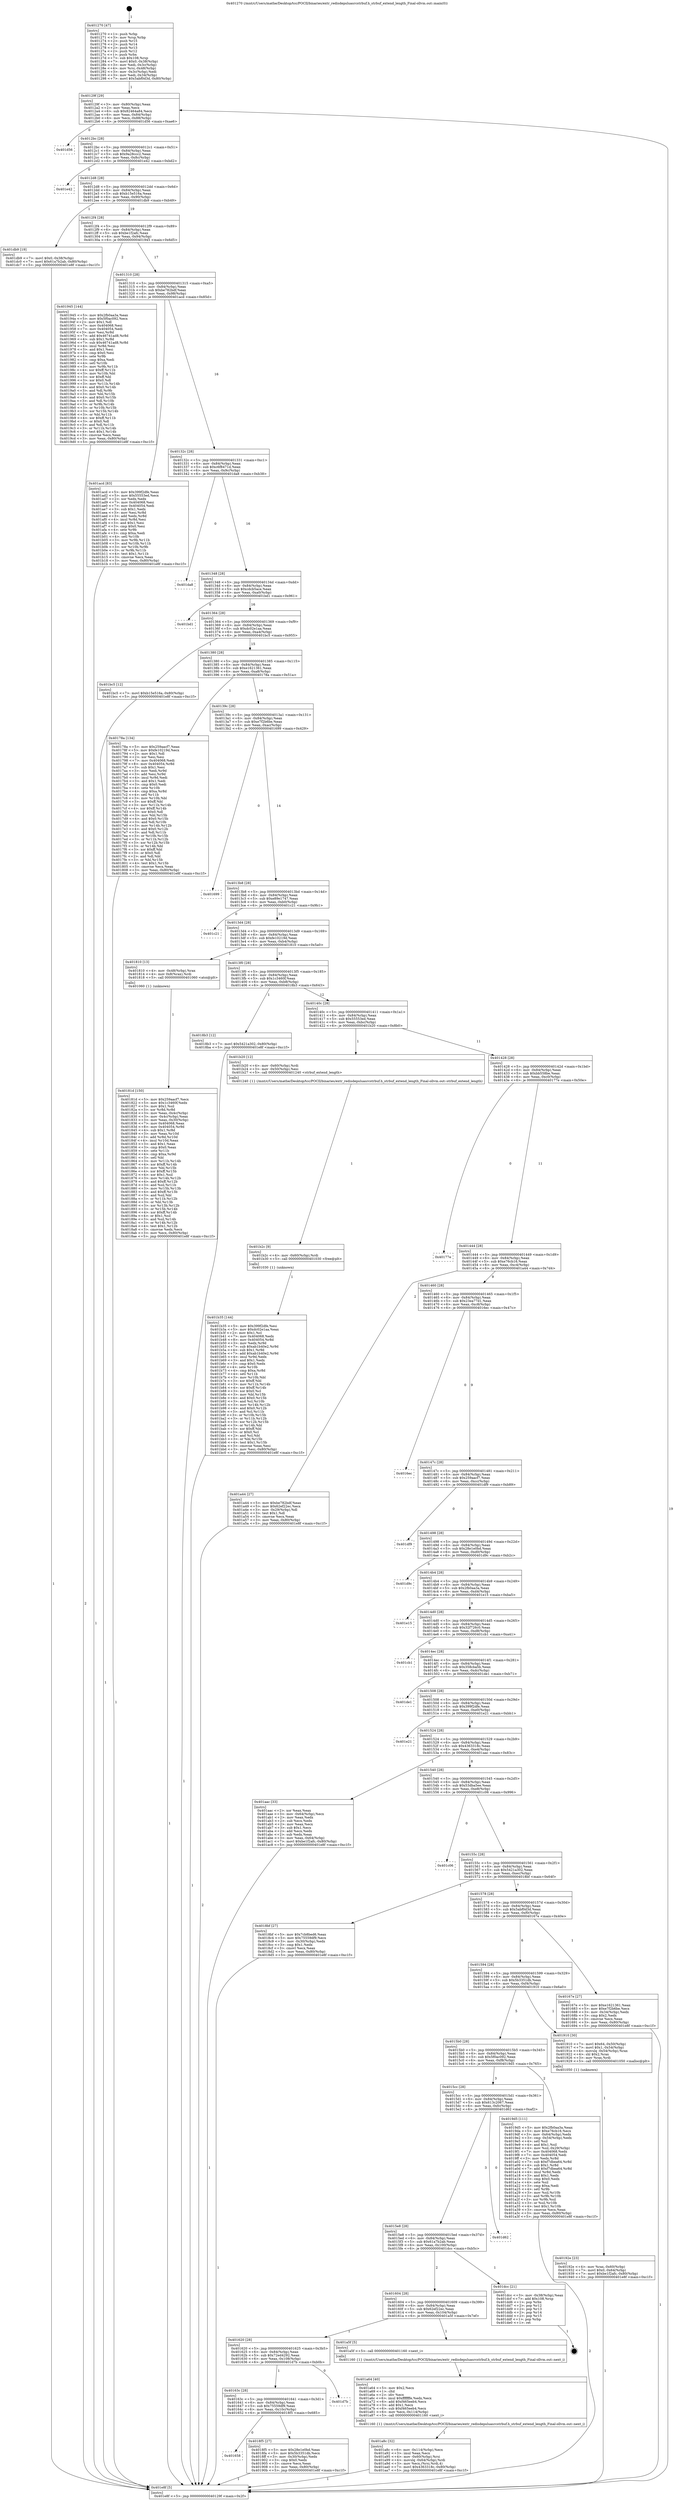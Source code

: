 digraph "0x401270" {
  label = "0x401270 (/mnt/c/Users/mathe/Desktop/tcc/POCII/binaries/extr_redisdepsluasrcstrbuf.h_strbuf_extend_length_Final-ollvm.out::main(0))"
  labelloc = "t"
  node[shape=record]

  Entry [label="",width=0.3,height=0.3,shape=circle,fillcolor=black,style=filled]
  "0x40129f" [label="{
     0x40129f [29]\l
     | [instrs]\l
     &nbsp;&nbsp;0x40129f \<+3\>: mov -0x80(%rbp),%eax\l
     &nbsp;&nbsp;0x4012a2 \<+2\>: mov %eax,%ecx\l
     &nbsp;&nbsp;0x4012a4 \<+6\>: sub $0x82464a84,%ecx\l
     &nbsp;&nbsp;0x4012aa \<+6\>: mov %eax,-0x84(%rbp)\l
     &nbsp;&nbsp;0x4012b0 \<+6\>: mov %ecx,-0x88(%rbp)\l
     &nbsp;&nbsp;0x4012b6 \<+6\>: je 0000000000401d56 \<main+0xae6\>\l
  }"]
  "0x401d56" [label="{
     0x401d56\l
  }", style=dashed]
  "0x4012bc" [label="{
     0x4012bc [28]\l
     | [instrs]\l
     &nbsp;&nbsp;0x4012bc \<+5\>: jmp 00000000004012c1 \<main+0x51\>\l
     &nbsp;&nbsp;0x4012c1 \<+6\>: mov -0x84(%rbp),%eax\l
     &nbsp;&nbsp;0x4012c7 \<+5\>: sub $0x9a28ccc2,%eax\l
     &nbsp;&nbsp;0x4012cc \<+6\>: mov %eax,-0x8c(%rbp)\l
     &nbsp;&nbsp;0x4012d2 \<+6\>: je 0000000000401e42 \<main+0xbd2\>\l
  }"]
  Exit [label="",width=0.3,height=0.3,shape=circle,fillcolor=black,style=filled,peripheries=2]
  "0x401e42" [label="{
     0x401e42\l
  }", style=dashed]
  "0x4012d8" [label="{
     0x4012d8 [28]\l
     | [instrs]\l
     &nbsp;&nbsp;0x4012d8 \<+5\>: jmp 00000000004012dd \<main+0x6d\>\l
     &nbsp;&nbsp;0x4012dd \<+6\>: mov -0x84(%rbp),%eax\l
     &nbsp;&nbsp;0x4012e3 \<+5\>: sub $0xb15e516a,%eax\l
     &nbsp;&nbsp;0x4012e8 \<+6\>: mov %eax,-0x90(%rbp)\l
     &nbsp;&nbsp;0x4012ee \<+6\>: je 0000000000401db9 \<main+0xb49\>\l
  }"]
  "0x401b35" [label="{
     0x401b35 [144]\l
     | [instrs]\l
     &nbsp;&nbsp;0x401b35 \<+5\>: mov $0x399f2dfe,%esi\l
     &nbsp;&nbsp;0x401b3a \<+5\>: mov $0xdc02e1aa,%eax\l
     &nbsp;&nbsp;0x401b3f \<+2\>: mov $0x1,%cl\l
     &nbsp;&nbsp;0x401b41 \<+7\>: mov 0x404068,%edx\l
     &nbsp;&nbsp;0x401b48 \<+8\>: mov 0x404054,%r8d\l
     &nbsp;&nbsp;0x401b50 \<+3\>: mov %edx,%r9d\l
     &nbsp;&nbsp;0x401b53 \<+7\>: sub $0xab1b40e2,%r9d\l
     &nbsp;&nbsp;0x401b5a \<+4\>: sub $0x1,%r9d\l
     &nbsp;&nbsp;0x401b5e \<+7\>: add $0xab1b40e2,%r9d\l
     &nbsp;&nbsp;0x401b65 \<+4\>: imul %r9d,%edx\l
     &nbsp;&nbsp;0x401b69 \<+3\>: and $0x1,%edx\l
     &nbsp;&nbsp;0x401b6c \<+3\>: cmp $0x0,%edx\l
     &nbsp;&nbsp;0x401b6f \<+4\>: sete %r10b\l
     &nbsp;&nbsp;0x401b73 \<+4\>: cmp $0xa,%r8d\l
     &nbsp;&nbsp;0x401b77 \<+4\>: setl %r11b\l
     &nbsp;&nbsp;0x401b7b \<+3\>: mov %r10b,%bl\l
     &nbsp;&nbsp;0x401b7e \<+3\>: xor $0xff,%bl\l
     &nbsp;&nbsp;0x401b81 \<+3\>: mov %r11b,%r14b\l
     &nbsp;&nbsp;0x401b84 \<+4\>: xor $0xff,%r14b\l
     &nbsp;&nbsp;0x401b88 \<+3\>: xor $0x0,%cl\l
     &nbsp;&nbsp;0x401b8b \<+3\>: mov %bl,%r15b\l
     &nbsp;&nbsp;0x401b8e \<+4\>: and $0x0,%r15b\l
     &nbsp;&nbsp;0x401b92 \<+3\>: and %cl,%r10b\l
     &nbsp;&nbsp;0x401b95 \<+3\>: mov %r14b,%r12b\l
     &nbsp;&nbsp;0x401b98 \<+4\>: and $0x0,%r12b\l
     &nbsp;&nbsp;0x401b9c \<+3\>: and %cl,%r11b\l
     &nbsp;&nbsp;0x401b9f \<+3\>: or %r10b,%r15b\l
     &nbsp;&nbsp;0x401ba2 \<+3\>: or %r11b,%r12b\l
     &nbsp;&nbsp;0x401ba5 \<+3\>: xor %r12b,%r15b\l
     &nbsp;&nbsp;0x401ba8 \<+3\>: or %r14b,%bl\l
     &nbsp;&nbsp;0x401bab \<+3\>: xor $0xff,%bl\l
     &nbsp;&nbsp;0x401bae \<+3\>: or $0x0,%cl\l
     &nbsp;&nbsp;0x401bb1 \<+2\>: and %cl,%bl\l
     &nbsp;&nbsp;0x401bb3 \<+3\>: or %bl,%r15b\l
     &nbsp;&nbsp;0x401bb6 \<+4\>: test $0x1,%r15b\l
     &nbsp;&nbsp;0x401bba \<+3\>: cmovne %eax,%esi\l
     &nbsp;&nbsp;0x401bbd \<+3\>: mov %esi,-0x80(%rbp)\l
     &nbsp;&nbsp;0x401bc0 \<+5\>: jmp 0000000000401e8f \<main+0xc1f\>\l
  }"]
  "0x401db9" [label="{
     0x401db9 [19]\l
     | [instrs]\l
     &nbsp;&nbsp;0x401db9 \<+7\>: movl $0x0,-0x38(%rbp)\l
     &nbsp;&nbsp;0x401dc0 \<+7\>: movl $0x61a7b2ab,-0x80(%rbp)\l
     &nbsp;&nbsp;0x401dc7 \<+5\>: jmp 0000000000401e8f \<main+0xc1f\>\l
  }"]
  "0x4012f4" [label="{
     0x4012f4 [28]\l
     | [instrs]\l
     &nbsp;&nbsp;0x4012f4 \<+5\>: jmp 00000000004012f9 \<main+0x89\>\l
     &nbsp;&nbsp;0x4012f9 \<+6\>: mov -0x84(%rbp),%eax\l
     &nbsp;&nbsp;0x4012ff \<+5\>: sub $0xbe1f2afc,%eax\l
     &nbsp;&nbsp;0x401304 \<+6\>: mov %eax,-0x94(%rbp)\l
     &nbsp;&nbsp;0x40130a \<+6\>: je 0000000000401945 \<main+0x6d5\>\l
  }"]
  "0x401b2c" [label="{
     0x401b2c [9]\l
     | [instrs]\l
     &nbsp;&nbsp;0x401b2c \<+4\>: mov -0x60(%rbp),%rdi\l
     &nbsp;&nbsp;0x401b30 \<+5\>: call 0000000000401030 \<free@plt\>\l
     | [calls]\l
     &nbsp;&nbsp;0x401030 \{1\} (unknown)\l
  }"]
  "0x401945" [label="{
     0x401945 [144]\l
     | [instrs]\l
     &nbsp;&nbsp;0x401945 \<+5\>: mov $0x2fb0aa3a,%eax\l
     &nbsp;&nbsp;0x40194a \<+5\>: mov $0x5f0ac092,%ecx\l
     &nbsp;&nbsp;0x40194f \<+2\>: mov $0x1,%dl\l
     &nbsp;&nbsp;0x401951 \<+7\>: mov 0x404068,%esi\l
     &nbsp;&nbsp;0x401958 \<+7\>: mov 0x404054,%edi\l
     &nbsp;&nbsp;0x40195f \<+3\>: mov %esi,%r8d\l
     &nbsp;&nbsp;0x401962 \<+7\>: add $0x46741ad8,%r8d\l
     &nbsp;&nbsp;0x401969 \<+4\>: sub $0x1,%r8d\l
     &nbsp;&nbsp;0x40196d \<+7\>: sub $0x46741ad8,%r8d\l
     &nbsp;&nbsp;0x401974 \<+4\>: imul %r8d,%esi\l
     &nbsp;&nbsp;0x401978 \<+3\>: and $0x1,%esi\l
     &nbsp;&nbsp;0x40197b \<+3\>: cmp $0x0,%esi\l
     &nbsp;&nbsp;0x40197e \<+4\>: sete %r9b\l
     &nbsp;&nbsp;0x401982 \<+3\>: cmp $0xa,%edi\l
     &nbsp;&nbsp;0x401985 \<+4\>: setl %r10b\l
     &nbsp;&nbsp;0x401989 \<+3\>: mov %r9b,%r11b\l
     &nbsp;&nbsp;0x40198c \<+4\>: xor $0xff,%r11b\l
     &nbsp;&nbsp;0x401990 \<+3\>: mov %r10b,%bl\l
     &nbsp;&nbsp;0x401993 \<+3\>: xor $0xff,%bl\l
     &nbsp;&nbsp;0x401996 \<+3\>: xor $0x0,%dl\l
     &nbsp;&nbsp;0x401999 \<+3\>: mov %r11b,%r14b\l
     &nbsp;&nbsp;0x40199c \<+4\>: and $0x0,%r14b\l
     &nbsp;&nbsp;0x4019a0 \<+3\>: and %dl,%r9b\l
     &nbsp;&nbsp;0x4019a3 \<+3\>: mov %bl,%r15b\l
     &nbsp;&nbsp;0x4019a6 \<+4\>: and $0x0,%r15b\l
     &nbsp;&nbsp;0x4019aa \<+3\>: and %dl,%r10b\l
     &nbsp;&nbsp;0x4019ad \<+3\>: or %r9b,%r14b\l
     &nbsp;&nbsp;0x4019b0 \<+3\>: or %r10b,%r15b\l
     &nbsp;&nbsp;0x4019b3 \<+3\>: xor %r15b,%r14b\l
     &nbsp;&nbsp;0x4019b6 \<+3\>: or %bl,%r11b\l
     &nbsp;&nbsp;0x4019b9 \<+4\>: xor $0xff,%r11b\l
     &nbsp;&nbsp;0x4019bd \<+3\>: or $0x0,%dl\l
     &nbsp;&nbsp;0x4019c0 \<+3\>: and %dl,%r11b\l
     &nbsp;&nbsp;0x4019c3 \<+3\>: or %r11b,%r14b\l
     &nbsp;&nbsp;0x4019c6 \<+4\>: test $0x1,%r14b\l
     &nbsp;&nbsp;0x4019ca \<+3\>: cmovne %ecx,%eax\l
     &nbsp;&nbsp;0x4019cd \<+3\>: mov %eax,-0x80(%rbp)\l
     &nbsp;&nbsp;0x4019d0 \<+5\>: jmp 0000000000401e8f \<main+0xc1f\>\l
  }"]
  "0x401310" [label="{
     0x401310 [28]\l
     | [instrs]\l
     &nbsp;&nbsp;0x401310 \<+5\>: jmp 0000000000401315 \<main+0xa5\>\l
     &nbsp;&nbsp;0x401315 \<+6\>: mov -0x84(%rbp),%eax\l
     &nbsp;&nbsp;0x40131b \<+5\>: sub $0xbe782bdf,%eax\l
     &nbsp;&nbsp;0x401320 \<+6\>: mov %eax,-0x98(%rbp)\l
     &nbsp;&nbsp;0x401326 \<+6\>: je 0000000000401acd \<main+0x85d\>\l
  }"]
  "0x401a8c" [label="{
     0x401a8c [32]\l
     | [instrs]\l
     &nbsp;&nbsp;0x401a8c \<+6\>: mov -0x114(%rbp),%ecx\l
     &nbsp;&nbsp;0x401a92 \<+3\>: imul %eax,%ecx\l
     &nbsp;&nbsp;0x401a95 \<+4\>: mov -0x60(%rbp),%rsi\l
     &nbsp;&nbsp;0x401a99 \<+4\>: movslq -0x64(%rbp),%rdi\l
     &nbsp;&nbsp;0x401a9d \<+3\>: mov %ecx,(%rsi,%rdi,4)\l
     &nbsp;&nbsp;0x401aa0 \<+7\>: movl $0x4363318c,-0x80(%rbp)\l
     &nbsp;&nbsp;0x401aa7 \<+5\>: jmp 0000000000401e8f \<main+0xc1f\>\l
  }"]
  "0x401acd" [label="{
     0x401acd [83]\l
     | [instrs]\l
     &nbsp;&nbsp;0x401acd \<+5\>: mov $0x399f2dfe,%eax\l
     &nbsp;&nbsp;0x401ad2 \<+5\>: mov $0x55553ed,%ecx\l
     &nbsp;&nbsp;0x401ad7 \<+2\>: xor %edx,%edx\l
     &nbsp;&nbsp;0x401ad9 \<+7\>: mov 0x404068,%esi\l
     &nbsp;&nbsp;0x401ae0 \<+7\>: mov 0x404054,%edi\l
     &nbsp;&nbsp;0x401ae7 \<+3\>: sub $0x1,%edx\l
     &nbsp;&nbsp;0x401aea \<+3\>: mov %esi,%r8d\l
     &nbsp;&nbsp;0x401aed \<+3\>: add %edx,%r8d\l
     &nbsp;&nbsp;0x401af0 \<+4\>: imul %r8d,%esi\l
     &nbsp;&nbsp;0x401af4 \<+3\>: and $0x1,%esi\l
     &nbsp;&nbsp;0x401af7 \<+3\>: cmp $0x0,%esi\l
     &nbsp;&nbsp;0x401afa \<+4\>: sete %r9b\l
     &nbsp;&nbsp;0x401afe \<+3\>: cmp $0xa,%edi\l
     &nbsp;&nbsp;0x401b01 \<+4\>: setl %r10b\l
     &nbsp;&nbsp;0x401b05 \<+3\>: mov %r9b,%r11b\l
     &nbsp;&nbsp;0x401b08 \<+3\>: and %r10b,%r11b\l
     &nbsp;&nbsp;0x401b0b \<+3\>: xor %r10b,%r9b\l
     &nbsp;&nbsp;0x401b0e \<+3\>: or %r9b,%r11b\l
     &nbsp;&nbsp;0x401b11 \<+4\>: test $0x1,%r11b\l
     &nbsp;&nbsp;0x401b15 \<+3\>: cmovne %ecx,%eax\l
     &nbsp;&nbsp;0x401b18 \<+3\>: mov %eax,-0x80(%rbp)\l
     &nbsp;&nbsp;0x401b1b \<+5\>: jmp 0000000000401e8f \<main+0xc1f\>\l
  }"]
  "0x40132c" [label="{
     0x40132c [28]\l
     | [instrs]\l
     &nbsp;&nbsp;0x40132c \<+5\>: jmp 0000000000401331 \<main+0xc1\>\l
     &nbsp;&nbsp;0x401331 \<+6\>: mov -0x84(%rbp),%eax\l
     &nbsp;&nbsp;0x401337 \<+5\>: sub $0xc6f8471d,%eax\l
     &nbsp;&nbsp;0x40133c \<+6\>: mov %eax,-0x9c(%rbp)\l
     &nbsp;&nbsp;0x401342 \<+6\>: je 0000000000401da8 \<main+0xb38\>\l
  }"]
  "0x401a64" [label="{
     0x401a64 [40]\l
     | [instrs]\l
     &nbsp;&nbsp;0x401a64 \<+5\>: mov $0x2,%ecx\l
     &nbsp;&nbsp;0x401a69 \<+1\>: cltd\l
     &nbsp;&nbsp;0x401a6a \<+2\>: idiv %ecx\l
     &nbsp;&nbsp;0x401a6c \<+6\>: imul $0xfffffffe,%edx,%ecx\l
     &nbsp;&nbsp;0x401a72 \<+6\>: add $0xf465eeb4,%ecx\l
     &nbsp;&nbsp;0x401a78 \<+3\>: add $0x1,%ecx\l
     &nbsp;&nbsp;0x401a7b \<+6\>: sub $0xf465eeb4,%ecx\l
     &nbsp;&nbsp;0x401a81 \<+6\>: mov %ecx,-0x114(%rbp)\l
     &nbsp;&nbsp;0x401a87 \<+5\>: call 0000000000401160 \<next_i\>\l
     | [calls]\l
     &nbsp;&nbsp;0x401160 \{1\} (/mnt/c/Users/mathe/Desktop/tcc/POCII/binaries/extr_redisdepsluasrcstrbuf.h_strbuf_extend_length_Final-ollvm.out::next_i)\l
  }"]
  "0x401da8" [label="{
     0x401da8\l
  }", style=dashed]
  "0x401348" [label="{
     0x401348 [28]\l
     | [instrs]\l
     &nbsp;&nbsp;0x401348 \<+5\>: jmp 000000000040134d \<main+0xdd\>\l
     &nbsp;&nbsp;0x40134d \<+6\>: mov -0x84(%rbp),%eax\l
     &nbsp;&nbsp;0x401353 \<+5\>: sub $0xcdcb5ace,%eax\l
     &nbsp;&nbsp;0x401358 \<+6\>: mov %eax,-0xa0(%rbp)\l
     &nbsp;&nbsp;0x40135e \<+6\>: je 0000000000401bd1 \<main+0x961\>\l
  }"]
  "0x40192e" [label="{
     0x40192e [23]\l
     | [instrs]\l
     &nbsp;&nbsp;0x40192e \<+4\>: mov %rax,-0x60(%rbp)\l
     &nbsp;&nbsp;0x401932 \<+7\>: movl $0x0,-0x64(%rbp)\l
     &nbsp;&nbsp;0x401939 \<+7\>: movl $0xbe1f2afc,-0x80(%rbp)\l
     &nbsp;&nbsp;0x401940 \<+5\>: jmp 0000000000401e8f \<main+0xc1f\>\l
  }"]
  "0x401bd1" [label="{
     0x401bd1\l
  }", style=dashed]
  "0x401364" [label="{
     0x401364 [28]\l
     | [instrs]\l
     &nbsp;&nbsp;0x401364 \<+5\>: jmp 0000000000401369 \<main+0xf9\>\l
     &nbsp;&nbsp;0x401369 \<+6\>: mov -0x84(%rbp),%eax\l
     &nbsp;&nbsp;0x40136f \<+5\>: sub $0xdc02e1aa,%eax\l
     &nbsp;&nbsp;0x401374 \<+6\>: mov %eax,-0xa4(%rbp)\l
     &nbsp;&nbsp;0x40137a \<+6\>: je 0000000000401bc5 \<main+0x955\>\l
  }"]
  "0x401658" [label="{
     0x401658\l
  }", style=dashed]
  "0x401bc5" [label="{
     0x401bc5 [12]\l
     | [instrs]\l
     &nbsp;&nbsp;0x401bc5 \<+7\>: movl $0xb15e516a,-0x80(%rbp)\l
     &nbsp;&nbsp;0x401bcc \<+5\>: jmp 0000000000401e8f \<main+0xc1f\>\l
  }"]
  "0x401380" [label="{
     0x401380 [28]\l
     | [instrs]\l
     &nbsp;&nbsp;0x401380 \<+5\>: jmp 0000000000401385 \<main+0x115\>\l
     &nbsp;&nbsp;0x401385 \<+6\>: mov -0x84(%rbp),%eax\l
     &nbsp;&nbsp;0x40138b \<+5\>: sub $0xe1621361,%eax\l
     &nbsp;&nbsp;0x401390 \<+6\>: mov %eax,-0xa8(%rbp)\l
     &nbsp;&nbsp;0x401396 \<+6\>: je 000000000040178a \<main+0x51a\>\l
  }"]
  "0x4018f5" [label="{
     0x4018f5 [27]\l
     | [instrs]\l
     &nbsp;&nbsp;0x4018f5 \<+5\>: mov $0x28e1e0bd,%eax\l
     &nbsp;&nbsp;0x4018fa \<+5\>: mov $0x5b3351db,%ecx\l
     &nbsp;&nbsp;0x4018ff \<+3\>: mov -0x30(%rbp),%edx\l
     &nbsp;&nbsp;0x401902 \<+3\>: cmp $0x0,%edx\l
     &nbsp;&nbsp;0x401905 \<+3\>: cmove %ecx,%eax\l
     &nbsp;&nbsp;0x401908 \<+3\>: mov %eax,-0x80(%rbp)\l
     &nbsp;&nbsp;0x40190b \<+5\>: jmp 0000000000401e8f \<main+0xc1f\>\l
  }"]
  "0x40178a" [label="{
     0x40178a [134]\l
     | [instrs]\l
     &nbsp;&nbsp;0x40178a \<+5\>: mov $0x259aacf7,%eax\l
     &nbsp;&nbsp;0x40178f \<+5\>: mov $0xfe10219d,%ecx\l
     &nbsp;&nbsp;0x401794 \<+2\>: mov $0x1,%dl\l
     &nbsp;&nbsp;0x401796 \<+2\>: xor %esi,%esi\l
     &nbsp;&nbsp;0x401798 \<+7\>: mov 0x404068,%edi\l
     &nbsp;&nbsp;0x40179f \<+8\>: mov 0x404054,%r8d\l
     &nbsp;&nbsp;0x4017a7 \<+3\>: sub $0x1,%esi\l
     &nbsp;&nbsp;0x4017aa \<+3\>: mov %edi,%r9d\l
     &nbsp;&nbsp;0x4017ad \<+3\>: add %esi,%r9d\l
     &nbsp;&nbsp;0x4017b0 \<+4\>: imul %r9d,%edi\l
     &nbsp;&nbsp;0x4017b4 \<+3\>: and $0x1,%edi\l
     &nbsp;&nbsp;0x4017b7 \<+3\>: cmp $0x0,%edi\l
     &nbsp;&nbsp;0x4017ba \<+4\>: sete %r10b\l
     &nbsp;&nbsp;0x4017be \<+4\>: cmp $0xa,%r8d\l
     &nbsp;&nbsp;0x4017c2 \<+4\>: setl %r11b\l
     &nbsp;&nbsp;0x4017c6 \<+3\>: mov %r10b,%bl\l
     &nbsp;&nbsp;0x4017c9 \<+3\>: xor $0xff,%bl\l
     &nbsp;&nbsp;0x4017cc \<+3\>: mov %r11b,%r14b\l
     &nbsp;&nbsp;0x4017cf \<+4\>: xor $0xff,%r14b\l
     &nbsp;&nbsp;0x4017d3 \<+3\>: xor $0x0,%dl\l
     &nbsp;&nbsp;0x4017d6 \<+3\>: mov %bl,%r15b\l
     &nbsp;&nbsp;0x4017d9 \<+4\>: and $0x0,%r15b\l
     &nbsp;&nbsp;0x4017dd \<+3\>: and %dl,%r10b\l
     &nbsp;&nbsp;0x4017e0 \<+3\>: mov %r14b,%r12b\l
     &nbsp;&nbsp;0x4017e3 \<+4\>: and $0x0,%r12b\l
     &nbsp;&nbsp;0x4017e7 \<+3\>: and %dl,%r11b\l
     &nbsp;&nbsp;0x4017ea \<+3\>: or %r10b,%r15b\l
     &nbsp;&nbsp;0x4017ed \<+3\>: or %r11b,%r12b\l
     &nbsp;&nbsp;0x4017f0 \<+3\>: xor %r12b,%r15b\l
     &nbsp;&nbsp;0x4017f3 \<+3\>: or %r14b,%bl\l
     &nbsp;&nbsp;0x4017f6 \<+3\>: xor $0xff,%bl\l
     &nbsp;&nbsp;0x4017f9 \<+3\>: or $0x0,%dl\l
     &nbsp;&nbsp;0x4017fc \<+2\>: and %dl,%bl\l
     &nbsp;&nbsp;0x4017fe \<+3\>: or %bl,%r15b\l
     &nbsp;&nbsp;0x401801 \<+4\>: test $0x1,%r15b\l
     &nbsp;&nbsp;0x401805 \<+3\>: cmovne %ecx,%eax\l
     &nbsp;&nbsp;0x401808 \<+3\>: mov %eax,-0x80(%rbp)\l
     &nbsp;&nbsp;0x40180b \<+5\>: jmp 0000000000401e8f \<main+0xc1f\>\l
  }"]
  "0x40139c" [label="{
     0x40139c [28]\l
     | [instrs]\l
     &nbsp;&nbsp;0x40139c \<+5\>: jmp 00000000004013a1 \<main+0x131\>\l
     &nbsp;&nbsp;0x4013a1 \<+6\>: mov -0x84(%rbp),%eax\l
     &nbsp;&nbsp;0x4013a7 \<+5\>: sub $0xe7f2b6be,%eax\l
     &nbsp;&nbsp;0x4013ac \<+6\>: mov %eax,-0xac(%rbp)\l
     &nbsp;&nbsp;0x4013b2 \<+6\>: je 0000000000401699 \<main+0x429\>\l
  }"]
  "0x40163c" [label="{
     0x40163c [28]\l
     | [instrs]\l
     &nbsp;&nbsp;0x40163c \<+5\>: jmp 0000000000401641 \<main+0x3d1\>\l
     &nbsp;&nbsp;0x401641 \<+6\>: mov -0x84(%rbp),%eax\l
     &nbsp;&nbsp;0x401647 \<+5\>: sub $0x75559df9,%eax\l
     &nbsp;&nbsp;0x40164c \<+6\>: mov %eax,-0x10c(%rbp)\l
     &nbsp;&nbsp;0x401652 \<+6\>: je 00000000004018f5 \<main+0x685\>\l
  }"]
  "0x401699" [label="{
     0x401699\l
  }", style=dashed]
  "0x4013b8" [label="{
     0x4013b8 [28]\l
     | [instrs]\l
     &nbsp;&nbsp;0x4013b8 \<+5\>: jmp 00000000004013bd \<main+0x14d\>\l
     &nbsp;&nbsp;0x4013bd \<+6\>: mov -0x84(%rbp),%eax\l
     &nbsp;&nbsp;0x4013c3 \<+5\>: sub $0xe89e1747,%eax\l
     &nbsp;&nbsp;0x4013c8 \<+6\>: mov %eax,-0xb0(%rbp)\l
     &nbsp;&nbsp;0x4013ce \<+6\>: je 0000000000401c21 \<main+0x9b1\>\l
  }"]
  "0x401d7b" [label="{
     0x401d7b\l
  }", style=dashed]
  "0x401c21" [label="{
     0x401c21\l
  }", style=dashed]
  "0x4013d4" [label="{
     0x4013d4 [28]\l
     | [instrs]\l
     &nbsp;&nbsp;0x4013d4 \<+5\>: jmp 00000000004013d9 \<main+0x169\>\l
     &nbsp;&nbsp;0x4013d9 \<+6\>: mov -0x84(%rbp),%eax\l
     &nbsp;&nbsp;0x4013df \<+5\>: sub $0xfe10219d,%eax\l
     &nbsp;&nbsp;0x4013e4 \<+6\>: mov %eax,-0xb4(%rbp)\l
     &nbsp;&nbsp;0x4013ea \<+6\>: je 0000000000401810 \<main+0x5a0\>\l
  }"]
  "0x401620" [label="{
     0x401620 [28]\l
     | [instrs]\l
     &nbsp;&nbsp;0x401620 \<+5\>: jmp 0000000000401625 \<main+0x3b5\>\l
     &nbsp;&nbsp;0x401625 \<+6\>: mov -0x84(%rbp),%eax\l
     &nbsp;&nbsp;0x40162b \<+5\>: sub $0x72ed4292,%eax\l
     &nbsp;&nbsp;0x401630 \<+6\>: mov %eax,-0x108(%rbp)\l
     &nbsp;&nbsp;0x401636 \<+6\>: je 0000000000401d7b \<main+0xb0b\>\l
  }"]
  "0x401810" [label="{
     0x401810 [13]\l
     | [instrs]\l
     &nbsp;&nbsp;0x401810 \<+4\>: mov -0x48(%rbp),%rax\l
     &nbsp;&nbsp;0x401814 \<+4\>: mov 0x8(%rax),%rdi\l
     &nbsp;&nbsp;0x401818 \<+5\>: call 0000000000401060 \<atoi@plt\>\l
     | [calls]\l
     &nbsp;&nbsp;0x401060 \{1\} (unknown)\l
  }"]
  "0x4013f0" [label="{
     0x4013f0 [28]\l
     | [instrs]\l
     &nbsp;&nbsp;0x4013f0 \<+5\>: jmp 00000000004013f5 \<main+0x185\>\l
     &nbsp;&nbsp;0x4013f5 \<+6\>: mov -0x84(%rbp),%eax\l
     &nbsp;&nbsp;0x4013fb \<+5\>: sub $0x1c3460f,%eax\l
     &nbsp;&nbsp;0x401400 \<+6\>: mov %eax,-0xb8(%rbp)\l
     &nbsp;&nbsp;0x401406 \<+6\>: je 00000000004018b3 \<main+0x643\>\l
  }"]
  "0x401a5f" [label="{
     0x401a5f [5]\l
     | [instrs]\l
     &nbsp;&nbsp;0x401a5f \<+5\>: call 0000000000401160 \<next_i\>\l
     | [calls]\l
     &nbsp;&nbsp;0x401160 \{1\} (/mnt/c/Users/mathe/Desktop/tcc/POCII/binaries/extr_redisdepsluasrcstrbuf.h_strbuf_extend_length_Final-ollvm.out::next_i)\l
  }"]
  "0x4018b3" [label="{
     0x4018b3 [12]\l
     | [instrs]\l
     &nbsp;&nbsp;0x4018b3 \<+7\>: movl $0x5421a302,-0x80(%rbp)\l
     &nbsp;&nbsp;0x4018ba \<+5\>: jmp 0000000000401e8f \<main+0xc1f\>\l
  }"]
  "0x40140c" [label="{
     0x40140c [28]\l
     | [instrs]\l
     &nbsp;&nbsp;0x40140c \<+5\>: jmp 0000000000401411 \<main+0x1a1\>\l
     &nbsp;&nbsp;0x401411 \<+6\>: mov -0x84(%rbp),%eax\l
     &nbsp;&nbsp;0x401417 \<+5\>: sub $0x55553ed,%eax\l
     &nbsp;&nbsp;0x40141c \<+6\>: mov %eax,-0xbc(%rbp)\l
     &nbsp;&nbsp;0x401422 \<+6\>: je 0000000000401b20 \<main+0x8b0\>\l
  }"]
  "0x401604" [label="{
     0x401604 [28]\l
     | [instrs]\l
     &nbsp;&nbsp;0x401604 \<+5\>: jmp 0000000000401609 \<main+0x399\>\l
     &nbsp;&nbsp;0x401609 \<+6\>: mov -0x84(%rbp),%eax\l
     &nbsp;&nbsp;0x40160f \<+5\>: sub $0x62ef22ec,%eax\l
     &nbsp;&nbsp;0x401614 \<+6\>: mov %eax,-0x104(%rbp)\l
     &nbsp;&nbsp;0x40161a \<+6\>: je 0000000000401a5f \<main+0x7ef\>\l
  }"]
  "0x401b20" [label="{
     0x401b20 [12]\l
     | [instrs]\l
     &nbsp;&nbsp;0x401b20 \<+4\>: mov -0x60(%rbp),%rdi\l
     &nbsp;&nbsp;0x401b24 \<+3\>: mov -0x50(%rbp),%esi\l
     &nbsp;&nbsp;0x401b27 \<+5\>: call 0000000000401240 \<strbuf_extend_length\>\l
     | [calls]\l
     &nbsp;&nbsp;0x401240 \{1\} (/mnt/c/Users/mathe/Desktop/tcc/POCII/binaries/extr_redisdepsluasrcstrbuf.h_strbuf_extend_length_Final-ollvm.out::strbuf_extend_length)\l
  }"]
  "0x401428" [label="{
     0x401428 [28]\l
     | [instrs]\l
     &nbsp;&nbsp;0x401428 \<+5\>: jmp 000000000040142d \<main+0x1bd\>\l
     &nbsp;&nbsp;0x40142d \<+6\>: mov -0x84(%rbp),%eax\l
     &nbsp;&nbsp;0x401433 \<+5\>: sub $0xbb558be,%eax\l
     &nbsp;&nbsp;0x401438 \<+6\>: mov %eax,-0xc0(%rbp)\l
     &nbsp;&nbsp;0x40143e \<+6\>: je 000000000040177e \<main+0x50e\>\l
  }"]
  "0x401dcc" [label="{
     0x401dcc [21]\l
     | [instrs]\l
     &nbsp;&nbsp;0x401dcc \<+3\>: mov -0x38(%rbp),%eax\l
     &nbsp;&nbsp;0x401dcf \<+7\>: add $0x108,%rsp\l
     &nbsp;&nbsp;0x401dd6 \<+1\>: pop %rbx\l
     &nbsp;&nbsp;0x401dd7 \<+2\>: pop %r12\l
     &nbsp;&nbsp;0x401dd9 \<+2\>: pop %r13\l
     &nbsp;&nbsp;0x401ddb \<+2\>: pop %r14\l
     &nbsp;&nbsp;0x401ddd \<+2\>: pop %r15\l
     &nbsp;&nbsp;0x401ddf \<+1\>: pop %rbp\l
     &nbsp;&nbsp;0x401de0 \<+1\>: ret\l
  }"]
  "0x40177e" [label="{
     0x40177e\l
  }", style=dashed]
  "0x401444" [label="{
     0x401444 [28]\l
     | [instrs]\l
     &nbsp;&nbsp;0x401444 \<+5\>: jmp 0000000000401449 \<main+0x1d9\>\l
     &nbsp;&nbsp;0x401449 \<+6\>: mov -0x84(%rbp),%eax\l
     &nbsp;&nbsp;0x40144f \<+5\>: sub $0xe76cb16,%eax\l
     &nbsp;&nbsp;0x401454 \<+6\>: mov %eax,-0xc4(%rbp)\l
     &nbsp;&nbsp;0x40145a \<+6\>: je 0000000000401a44 \<main+0x7d4\>\l
  }"]
  "0x4015e8" [label="{
     0x4015e8 [28]\l
     | [instrs]\l
     &nbsp;&nbsp;0x4015e8 \<+5\>: jmp 00000000004015ed \<main+0x37d\>\l
     &nbsp;&nbsp;0x4015ed \<+6\>: mov -0x84(%rbp),%eax\l
     &nbsp;&nbsp;0x4015f3 \<+5\>: sub $0x61a7b2ab,%eax\l
     &nbsp;&nbsp;0x4015f8 \<+6\>: mov %eax,-0x100(%rbp)\l
     &nbsp;&nbsp;0x4015fe \<+6\>: je 0000000000401dcc \<main+0xb5c\>\l
  }"]
  "0x401a44" [label="{
     0x401a44 [27]\l
     | [instrs]\l
     &nbsp;&nbsp;0x401a44 \<+5\>: mov $0xbe782bdf,%eax\l
     &nbsp;&nbsp;0x401a49 \<+5\>: mov $0x62ef22ec,%ecx\l
     &nbsp;&nbsp;0x401a4e \<+3\>: mov -0x29(%rbp),%dl\l
     &nbsp;&nbsp;0x401a51 \<+3\>: test $0x1,%dl\l
     &nbsp;&nbsp;0x401a54 \<+3\>: cmovne %ecx,%eax\l
     &nbsp;&nbsp;0x401a57 \<+3\>: mov %eax,-0x80(%rbp)\l
     &nbsp;&nbsp;0x401a5a \<+5\>: jmp 0000000000401e8f \<main+0xc1f\>\l
  }"]
  "0x401460" [label="{
     0x401460 [28]\l
     | [instrs]\l
     &nbsp;&nbsp;0x401460 \<+5\>: jmp 0000000000401465 \<main+0x1f5\>\l
     &nbsp;&nbsp;0x401465 \<+6\>: mov -0x84(%rbp),%eax\l
     &nbsp;&nbsp;0x40146b \<+5\>: sub $0x23ea77d1,%eax\l
     &nbsp;&nbsp;0x401470 \<+6\>: mov %eax,-0xc8(%rbp)\l
     &nbsp;&nbsp;0x401476 \<+6\>: je 00000000004016ec \<main+0x47c\>\l
  }"]
  "0x401d62" [label="{
     0x401d62\l
  }", style=dashed]
  "0x4016ec" [label="{
     0x4016ec\l
  }", style=dashed]
  "0x40147c" [label="{
     0x40147c [28]\l
     | [instrs]\l
     &nbsp;&nbsp;0x40147c \<+5\>: jmp 0000000000401481 \<main+0x211\>\l
     &nbsp;&nbsp;0x401481 \<+6\>: mov -0x84(%rbp),%eax\l
     &nbsp;&nbsp;0x401487 \<+5\>: sub $0x259aacf7,%eax\l
     &nbsp;&nbsp;0x40148c \<+6\>: mov %eax,-0xcc(%rbp)\l
     &nbsp;&nbsp;0x401492 \<+6\>: je 0000000000401df9 \<main+0xb89\>\l
  }"]
  "0x4015cc" [label="{
     0x4015cc [28]\l
     | [instrs]\l
     &nbsp;&nbsp;0x4015cc \<+5\>: jmp 00000000004015d1 \<main+0x361\>\l
     &nbsp;&nbsp;0x4015d1 \<+6\>: mov -0x84(%rbp),%eax\l
     &nbsp;&nbsp;0x4015d7 \<+5\>: sub $0x613c2067,%eax\l
     &nbsp;&nbsp;0x4015dc \<+6\>: mov %eax,-0xfc(%rbp)\l
     &nbsp;&nbsp;0x4015e2 \<+6\>: je 0000000000401d62 \<main+0xaf2\>\l
  }"]
  "0x401df9" [label="{
     0x401df9\l
  }", style=dashed]
  "0x401498" [label="{
     0x401498 [28]\l
     | [instrs]\l
     &nbsp;&nbsp;0x401498 \<+5\>: jmp 000000000040149d \<main+0x22d\>\l
     &nbsp;&nbsp;0x40149d \<+6\>: mov -0x84(%rbp),%eax\l
     &nbsp;&nbsp;0x4014a3 \<+5\>: sub $0x28e1e0bd,%eax\l
     &nbsp;&nbsp;0x4014a8 \<+6\>: mov %eax,-0xd0(%rbp)\l
     &nbsp;&nbsp;0x4014ae \<+6\>: je 0000000000401d9c \<main+0xb2c\>\l
  }"]
  "0x4019d5" [label="{
     0x4019d5 [111]\l
     | [instrs]\l
     &nbsp;&nbsp;0x4019d5 \<+5\>: mov $0x2fb0aa3a,%eax\l
     &nbsp;&nbsp;0x4019da \<+5\>: mov $0xe76cb16,%ecx\l
     &nbsp;&nbsp;0x4019df \<+3\>: mov -0x64(%rbp),%edx\l
     &nbsp;&nbsp;0x4019e2 \<+3\>: cmp -0x54(%rbp),%edx\l
     &nbsp;&nbsp;0x4019e5 \<+4\>: setl %sil\l
     &nbsp;&nbsp;0x4019e9 \<+4\>: and $0x1,%sil\l
     &nbsp;&nbsp;0x4019ed \<+4\>: mov %sil,-0x29(%rbp)\l
     &nbsp;&nbsp;0x4019f1 \<+7\>: mov 0x404068,%edx\l
     &nbsp;&nbsp;0x4019f8 \<+7\>: mov 0x404054,%edi\l
     &nbsp;&nbsp;0x4019ff \<+3\>: mov %edx,%r8d\l
     &nbsp;&nbsp;0x401a02 \<+7\>: sub $0xf7dbea64,%r8d\l
     &nbsp;&nbsp;0x401a09 \<+4\>: sub $0x1,%r8d\l
     &nbsp;&nbsp;0x401a0d \<+7\>: add $0xf7dbea64,%r8d\l
     &nbsp;&nbsp;0x401a14 \<+4\>: imul %r8d,%edx\l
     &nbsp;&nbsp;0x401a18 \<+3\>: and $0x1,%edx\l
     &nbsp;&nbsp;0x401a1b \<+3\>: cmp $0x0,%edx\l
     &nbsp;&nbsp;0x401a1e \<+4\>: sete %sil\l
     &nbsp;&nbsp;0x401a22 \<+3\>: cmp $0xa,%edi\l
     &nbsp;&nbsp;0x401a25 \<+4\>: setl %r9b\l
     &nbsp;&nbsp;0x401a29 \<+3\>: mov %sil,%r10b\l
     &nbsp;&nbsp;0x401a2c \<+3\>: and %r9b,%r10b\l
     &nbsp;&nbsp;0x401a2f \<+3\>: xor %r9b,%sil\l
     &nbsp;&nbsp;0x401a32 \<+3\>: or %sil,%r10b\l
     &nbsp;&nbsp;0x401a35 \<+4\>: test $0x1,%r10b\l
     &nbsp;&nbsp;0x401a39 \<+3\>: cmovne %ecx,%eax\l
     &nbsp;&nbsp;0x401a3c \<+3\>: mov %eax,-0x80(%rbp)\l
     &nbsp;&nbsp;0x401a3f \<+5\>: jmp 0000000000401e8f \<main+0xc1f\>\l
  }"]
  "0x401d9c" [label="{
     0x401d9c\l
  }", style=dashed]
  "0x4014b4" [label="{
     0x4014b4 [28]\l
     | [instrs]\l
     &nbsp;&nbsp;0x4014b4 \<+5\>: jmp 00000000004014b9 \<main+0x249\>\l
     &nbsp;&nbsp;0x4014b9 \<+6\>: mov -0x84(%rbp),%eax\l
     &nbsp;&nbsp;0x4014bf \<+5\>: sub $0x2fb0aa3a,%eax\l
     &nbsp;&nbsp;0x4014c4 \<+6\>: mov %eax,-0xd4(%rbp)\l
     &nbsp;&nbsp;0x4014ca \<+6\>: je 0000000000401e15 \<main+0xba5\>\l
  }"]
  "0x4015b0" [label="{
     0x4015b0 [28]\l
     | [instrs]\l
     &nbsp;&nbsp;0x4015b0 \<+5\>: jmp 00000000004015b5 \<main+0x345\>\l
     &nbsp;&nbsp;0x4015b5 \<+6\>: mov -0x84(%rbp),%eax\l
     &nbsp;&nbsp;0x4015bb \<+5\>: sub $0x5f0ac092,%eax\l
     &nbsp;&nbsp;0x4015c0 \<+6\>: mov %eax,-0xf8(%rbp)\l
     &nbsp;&nbsp;0x4015c6 \<+6\>: je 00000000004019d5 \<main+0x765\>\l
  }"]
  "0x401e15" [label="{
     0x401e15\l
  }", style=dashed]
  "0x4014d0" [label="{
     0x4014d0 [28]\l
     | [instrs]\l
     &nbsp;&nbsp;0x4014d0 \<+5\>: jmp 00000000004014d5 \<main+0x265\>\l
     &nbsp;&nbsp;0x4014d5 \<+6\>: mov -0x84(%rbp),%eax\l
     &nbsp;&nbsp;0x4014db \<+5\>: sub $0x32f726c0,%eax\l
     &nbsp;&nbsp;0x4014e0 \<+6\>: mov %eax,-0xd8(%rbp)\l
     &nbsp;&nbsp;0x4014e6 \<+6\>: je 0000000000401cb1 \<main+0xa41\>\l
  }"]
  "0x401910" [label="{
     0x401910 [30]\l
     | [instrs]\l
     &nbsp;&nbsp;0x401910 \<+7\>: movl $0x64,-0x50(%rbp)\l
     &nbsp;&nbsp;0x401917 \<+7\>: movl $0x1,-0x54(%rbp)\l
     &nbsp;&nbsp;0x40191e \<+4\>: movslq -0x54(%rbp),%rax\l
     &nbsp;&nbsp;0x401922 \<+4\>: shl $0x2,%rax\l
     &nbsp;&nbsp;0x401926 \<+3\>: mov %rax,%rdi\l
     &nbsp;&nbsp;0x401929 \<+5\>: call 0000000000401050 \<malloc@plt\>\l
     | [calls]\l
     &nbsp;&nbsp;0x401050 \{1\} (unknown)\l
  }"]
  "0x401cb1" [label="{
     0x401cb1\l
  }", style=dashed]
  "0x4014ec" [label="{
     0x4014ec [28]\l
     | [instrs]\l
     &nbsp;&nbsp;0x4014ec \<+5\>: jmp 00000000004014f1 \<main+0x281\>\l
     &nbsp;&nbsp;0x4014f1 \<+6\>: mov -0x84(%rbp),%eax\l
     &nbsp;&nbsp;0x4014f7 \<+5\>: sub $0x358cba5b,%eax\l
     &nbsp;&nbsp;0x4014fc \<+6\>: mov %eax,-0xdc(%rbp)\l
     &nbsp;&nbsp;0x401502 \<+6\>: je 0000000000401de1 \<main+0xb71\>\l
  }"]
  "0x40181d" [label="{
     0x40181d [150]\l
     | [instrs]\l
     &nbsp;&nbsp;0x40181d \<+5\>: mov $0x259aacf7,%ecx\l
     &nbsp;&nbsp;0x401822 \<+5\>: mov $0x1c3460f,%edx\l
     &nbsp;&nbsp;0x401827 \<+3\>: mov $0x1,%sil\l
     &nbsp;&nbsp;0x40182a \<+3\>: xor %r8d,%r8d\l
     &nbsp;&nbsp;0x40182d \<+3\>: mov %eax,-0x4c(%rbp)\l
     &nbsp;&nbsp;0x401830 \<+3\>: mov -0x4c(%rbp),%eax\l
     &nbsp;&nbsp;0x401833 \<+3\>: mov %eax,-0x30(%rbp)\l
     &nbsp;&nbsp;0x401836 \<+7\>: mov 0x404068,%eax\l
     &nbsp;&nbsp;0x40183d \<+8\>: mov 0x404054,%r9d\l
     &nbsp;&nbsp;0x401845 \<+4\>: sub $0x1,%r8d\l
     &nbsp;&nbsp;0x401849 \<+3\>: mov %eax,%r10d\l
     &nbsp;&nbsp;0x40184c \<+3\>: add %r8d,%r10d\l
     &nbsp;&nbsp;0x40184f \<+4\>: imul %r10d,%eax\l
     &nbsp;&nbsp;0x401853 \<+3\>: and $0x1,%eax\l
     &nbsp;&nbsp;0x401856 \<+3\>: cmp $0x0,%eax\l
     &nbsp;&nbsp;0x401859 \<+4\>: sete %r11b\l
     &nbsp;&nbsp;0x40185d \<+4\>: cmp $0xa,%r9d\l
     &nbsp;&nbsp;0x401861 \<+3\>: setl %bl\l
     &nbsp;&nbsp;0x401864 \<+3\>: mov %r11b,%r14b\l
     &nbsp;&nbsp;0x401867 \<+4\>: xor $0xff,%r14b\l
     &nbsp;&nbsp;0x40186b \<+3\>: mov %bl,%r15b\l
     &nbsp;&nbsp;0x40186e \<+4\>: xor $0xff,%r15b\l
     &nbsp;&nbsp;0x401872 \<+4\>: xor $0x1,%sil\l
     &nbsp;&nbsp;0x401876 \<+3\>: mov %r14b,%r12b\l
     &nbsp;&nbsp;0x401879 \<+4\>: and $0xff,%r12b\l
     &nbsp;&nbsp;0x40187d \<+3\>: and %sil,%r11b\l
     &nbsp;&nbsp;0x401880 \<+3\>: mov %r15b,%r13b\l
     &nbsp;&nbsp;0x401883 \<+4\>: and $0xff,%r13b\l
     &nbsp;&nbsp;0x401887 \<+3\>: and %sil,%bl\l
     &nbsp;&nbsp;0x40188a \<+3\>: or %r11b,%r12b\l
     &nbsp;&nbsp;0x40188d \<+3\>: or %bl,%r13b\l
     &nbsp;&nbsp;0x401890 \<+3\>: xor %r13b,%r12b\l
     &nbsp;&nbsp;0x401893 \<+3\>: or %r15b,%r14b\l
     &nbsp;&nbsp;0x401896 \<+4\>: xor $0xff,%r14b\l
     &nbsp;&nbsp;0x40189a \<+4\>: or $0x1,%sil\l
     &nbsp;&nbsp;0x40189e \<+3\>: and %sil,%r14b\l
     &nbsp;&nbsp;0x4018a1 \<+3\>: or %r14b,%r12b\l
     &nbsp;&nbsp;0x4018a4 \<+4\>: test $0x1,%r12b\l
     &nbsp;&nbsp;0x4018a8 \<+3\>: cmovne %edx,%ecx\l
     &nbsp;&nbsp;0x4018ab \<+3\>: mov %ecx,-0x80(%rbp)\l
     &nbsp;&nbsp;0x4018ae \<+5\>: jmp 0000000000401e8f \<main+0xc1f\>\l
  }"]
  "0x401de1" [label="{
     0x401de1\l
  }", style=dashed]
  "0x401508" [label="{
     0x401508 [28]\l
     | [instrs]\l
     &nbsp;&nbsp;0x401508 \<+5\>: jmp 000000000040150d \<main+0x29d\>\l
     &nbsp;&nbsp;0x40150d \<+6\>: mov -0x84(%rbp),%eax\l
     &nbsp;&nbsp;0x401513 \<+5\>: sub $0x399f2dfe,%eax\l
     &nbsp;&nbsp;0x401518 \<+6\>: mov %eax,-0xe0(%rbp)\l
     &nbsp;&nbsp;0x40151e \<+6\>: je 0000000000401e21 \<main+0xbb1\>\l
  }"]
  "0x401270" [label="{
     0x401270 [47]\l
     | [instrs]\l
     &nbsp;&nbsp;0x401270 \<+1\>: push %rbp\l
     &nbsp;&nbsp;0x401271 \<+3\>: mov %rsp,%rbp\l
     &nbsp;&nbsp;0x401274 \<+2\>: push %r15\l
     &nbsp;&nbsp;0x401276 \<+2\>: push %r14\l
     &nbsp;&nbsp;0x401278 \<+2\>: push %r13\l
     &nbsp;&nbsp;0x40127a \<+2\>: push %r12\l
     &nbsp;&nbsp;0x40127c \<+1\>: push %rbx\l
     &nbsp;&nbsp;0x40127d \<+7\>: sub $0x108,%rsp\l
     &nbsp;&nbsp;0x401284 \<+7\>: movl $0x0,-0x38(%rbp)\l
     &nbsp;&nbsp;0x40128b \<+3\>: mov %edi,-0x3c(%rbp)\l
     &nbsp;&nbsp;0x40128e \<+4\>: mov %rsi,-0x48(%rbp)\l
     &nbsp;&nbsp;0x401292 \<+3\>: mov -0x3c(%rbp),%edi\l
     &nbsp;&nbsp;0x401295 \<+3\>: mov %edi,-0x34(%rbp)\l
     &nbsp;&nbsp;0x401298 \<+7\>: movl $0x5abf0d3d,-0x80(%rbp)\l
  }"]
  "0x401e21" [label="{
     0x401e21\l
  }", style=dashed]
  "0x401524" [label="{
     0x401524 [28]\l
     | [instrs]\l
     &nbsp;&nbsp;0x401524 \<+5\>: jmp 0000000000401529 \<main+0x2b9\>\l
     &nbsp;&nbsp;0x401529 \<+6\>: mov -0x84(%rbp),%eax\l
     &nbsp;&nbsp;0x40152f \<+5\>: sub $0x4363318c,%eax\l
     &nbsp;&nbsp;0x401534 \<+6\>: mov %eax,-0xe4(%rbp)\l
     &nbsp;&nbsp;0x40153a \<+6\>: je 0000000000401aac \<main+0x83c\>\l
  }"]
  "0x401e8f" [label="{
     0x401e8f [5]\l
     | [instrs]\l
     &nbsp;&nbsp;0x401e8f \<+5\>: jmp 000000000040129f \<main+0x2f\>\l
  }"]
  "0x401aac" [label="{
     0x401aac [33]\l
     | [instrs]\l
     &nbsp;&nbsp;0x401aac \<+2\>: xor %eax,%eax\l
     &nbsp;&nbsp;0x401aae \<+3\>: mov -0x64(%rbp),%ecx\l
     &nbsp;&nbsp;0x401ab1 \<+2\>: mov %eax,%edx\l
     &nbsp;&nbsp;0x401ab3 \<+2\>: sub %ecx,%edx\l
     &nbsp;&nbsp;0x401ab5 \<+2\>: mov %eax,%ecx\l
     &nbsp;&nbsp;0x401ab7 \<+3\>: sub $0x1,%ecx\l
     &nbsp;&nbsp;0x401aba \<+2\>: add %ecx,%edx\l
     &nbsp;&nbsp;0x401abc \<+2\>: sub %edx,%eax\l
     &nbsp;&nbsp;0x401abe \<+3\>: mov %eax,-0x64(%rbp)\l
     &nbsp;&nbsp;0x401ac1 \<+7\>: movl $0xbe1f2afc,-0x80(%rbp)\l
     &nbsp;&nbsp;0x401ac8 \<+5\>: jmp 0000000000401e8f \<main+0xc1f\>\l
  }"]
  "0x401540" [label="{
     0x401540 [28]\l
     | [instrs]\l
     &nbsp;&nbsp;0x401540 \<+5\>: jmp 0000000000401545 \<main+0x2d5\>\l
     &nbsp;&nbsp;0x401545 \<+6\>: mov -0x84(%rbp),%eax\l
     &nbsp;&nbsp;0x40154b \<+5\>: sub $0x53dba5ee,%eax\l
     &nbsp;&nbsp;0x401550 \<+6\>: mov %eax,-0xe8(%rbp)\l
     &nbsp;&nbsp;0x401556 \<+6\>: je 0000000000401c06 \<main+0x996\>\l
  }"]
  "0x401594" [label="{
     0x401594 [28]\l
     | [instrs]\l
     &nbsp;&nbsp;0x401594 \<+5\>: jmp 0000000000401599 \<main+0x329\>\l
     &nbsp;&nbsp;0x401599 \<+6\>: mov -0x84(%rbp),%eax\l
     &nbsp;&nbsp;0x40159f \<+5\>: sub $0x5b3351db,%eax\l
     &nbsp;&nbsp;0x4015a4 \<+6\>: mov %eax,-0xf4(%rbp)\l
     &nbsp;&nbsp;0x4015aa \<+6\>: je 0000000000401910 \<main+0x6a0\>\l
  }"]
  "0x401c06" [label="{
     0x401c06\l
  }", style=dashed]
  "0x40155c" [label="{
     0x40155c [28]\l
     | [instrs]\l
     &nbsp;&nbsp;0x40155c \<+5\>: jmp 0000000000401561 \<main+0x2f1\>\l
     &nbsp;&nbsp;0x401561 \<+6\>: mov -0x84(%rbp),%eax\l
     &nbsp;&nbsp;0x401567 \<+5\>: sub $0x5421a302,%eax\l
     &nbsp;&nbsp;0x40156c \<+6\>: mov %eax,-0xec(%rbp)\l
     &nbsp;&nbsp;0x401572 \<+6\>: je 00000000004018bf \<main+0x64f\>\l
  }"]
  "0x40167e" [label="{
     0x40167e [27]\l
     | [instrs]\l
     &nbsp;&nbsp;0x40167e \<+5\>: mov $0xe1621361,%eax\l
     &nbsp;&nbsp;0x401683 \<+5\>: mov $0xe7f2b6be,%ecx\l
     &nbsp;&nbsp;0x401688 \<+3\>: mov -0x34(%rbp),%edx\l
     &nbsp;&nbsp;0x40168b \<+3\>: cmp $0x2,%edx\l
     &nbsp;&nbsp;0x40168e \<+3\>: cmovne %ecx,%eax\l
     &nbsp;&nbsp;0x401691 \<+3\>: mov %eax,-0x80(%rbp)\l
     &nbsp;&nbsp;0x401694 \<+5\>: jmp 0000000000401e8f \<main+0xc1f\>\l
  }"]
  "0x4018bf" [label="{
     0x4018bf [27]\l
     | [instrs]\l
     &nbsp;&nbsp;0x4018bf \<+5\>: mov $0x7cb8bed6,%eax\l
     &nbsp;&nbsp;0x4018c4 \<+5\>: mov $0x75559df9,%ecx\l
     &nbsp;&nbsp;0x4018c9 \<+3\>: mov -0x30(%rbp),%edx\l
     &nbsp;&nbsp;0x4018cc \<+3\>: cmp $0x1,%edx\l
     &nbsp;&nbsp;0x4018cf \<+3\>: cmovl %ecx,%eax\l
     &nbsp;&nbsp;0x4018d2 \<+3\>: mov %eax,-0x80(%rbp)\l
     &nbsp;&nbsp;0x4018d5 \<+5\>: jmp 0000000000401e8f \<main+0xc1f\>\l
  }"]
  "0x401578" [label="{
     0x401578 [28]\l
     | [instrs]\l
     &nbsp;&nbsp;0x401578 \<+5\>: jmp 000000000040157d \<main+0x30d\>\l
     &nbsp;&nbsp;0x40157d \<+6\>: mov -0x84(%rbp),%eax\l
     &nbsp;&nbsp;0x401583 \<+5\>: sub $0x5abf0d3d,%eax\l
     &nbsp;&nbsp;0x401588 \<+6\>: mov %eax,-0xf0(%rbp)\l
     &nbsp;&nbsp;0x40158e \<+6\>: je 000000000040167e \<main+0x40e\>\l
  }"]
  Entry -> "0x401270" [label=" 1"]
  "0x40129f" -> "0x401d56" [label=" 0"]
  "0x40129f" -> "0x4012bc" [label=" 20"]
  "0x401dcc" -> Exit [label=" 1"]
  "0x4012bc" -> "0x401e42" [label=" 0"]
  "0x4012bc" -> "0x4012d8" [label=" 20"]
  "0x401db9" -> "0x401e8f" [label=" 1"]
  "0x4012d8" -> "0x401db9" [label=" 1"]
  "0x4012d8" -> "0x4012f4" [label=" 19"]
  "0x401bc5" -> "0x401e8f" [label=" 1"]
  "0x4012f4" -> "0x401945" [label=" 2"]
  "0x4012f4" -> "0x401310" [label=" 17"]
  "0x401b35" -> "0x401e8f" [label=" 1"]
  "0x401310" -> "0x401acd" [label=" 1"]
  "0x401310" -> "0x40132c" [label=" 16"]
  "0x401b2c" -> "0x401b35" [label=" 1"]
  "0x40132c" -> "0x401da8" [label=" 0"]
  "0x40132c" -> "0x401348" [label=" 16"]
  "0x401b20" -> "0x401b2c" [label=" 1"]
  "0x401348" -> "0x401bd1" [label=" 0"]
  "0x401348" -> "0x401364" [label=" 16"]
  "0x401acd" -> "0x401e8f" [label=" 1"]
  "0x401364" -> "0x401bc5" [label=" 1"]
  "0x401364" -> "0x401380" [label=" 15"]
  "0x401aac" -> "0x401e8f" [label=" 1"]
  "0x401380" -> "0x40178a" [label=" 1"]
  "0x401380" -> "0x40139c" [label=" 14"]
  "0x401a8c" -> "0x401e8f" [label=" 1"]
  "0x40139c" -> "0x401699" [label=" 0"]
  "0x40139c" -> "0x4013b8" [label=" 14"]
  "0x401a5f" -> "0x401a64" [label=" 1"]
  "0x4013b8" -> "0x401c21" [label=" 0"]
  "0x4013b8" -> "0x4013d4" [label=" 14"]
  "0x401a44" -> "0x401e8f" [label=" 2"]
  "0x4013d4" -> "0x401810" [label=" 1"]
  "0x4013d4" -> "0x4013f0" [label=" 13"]
  "0x401945" -> "0x401e8f" [label=" 2"]
  "0x4013f0" -> "0x4018b3" [label=" 1"]
  "0x4013f0" -> "0x40140c" [label=" 12"]
  "0x40192e" -> "0x401e8f" [label=" 1"]
  "0x40140c" -> "0x401b20" [label=" 1"]
  "0x40140c" -> "0x401428" [label=" 11"]
  "0x4018f5" -> "0x401e8f" [label=" 1"]
  "0x401428" -> "0x40177e" [label=" 0"]
  "0x401428" -> "0x401444" [label=" 11"]
  "0x40163c" -> "0x401658" [label=" 0"]
  "0x401444" -> "0x401a44" [label=" 2"]
  "0x401444" -> "0x401460" [label=" 9"]
  "0x401a64" -> "0x401a8c" [label=" 1"]
  "0x401460" -> "0x4016ec" [label=" 0"]
  "0x401460" -> "0x40147c" [label=" 9"]
  "0x401620" -> "0x40163c" [label=" 1"]
  "0x40147c" -> "0x401df9" [label=" 0"]
  "0x40147c" -> "0x401498" [label=" 9"]
  "0x4019d5" -> "0x401e8f" [label=" 2"]
  "0x401498" -> "0x401d9c" [label=" 0"]
  "0x401498" -> "0x4014b4" [label=" 9"]
  "0x401604" -> "0x401620" [label=" 1"]
  "0x4014b4" -> "0x401e15" [label=" 0"]
  "0x4014b4" -> "0x4014d0" [label=" 9"]
  "0x401910" -> "0x40192e" [label=" 1"]
  "0x4014d0" -> "0x401cb1" [label=" 0"]
  "0x4014d0" -> "0x4014ec" [label=" 9"]
  "0x4015e8" -> "0x401604" [label=" 2"]
  "0x4014ec" -> "0x401de1" [label=" 0"]
  "0x4014ec" -> "0x401508" [label=" 9"]
  "0x40163c" -> "0x4018f5" [label=" 1"]
  "0x401508" -> "0x401e21" [label=" 0"]
  "0x401508" -> "0x401524" [label=" 9"]
  "0x4015cc" -> "0x4015e8" [label=" 3"]
  "0x401524" -> "0x401aac" [label=" 1"]
  "0x401524" -> "0x401540" [label=" 8"]
  "0x4015cc" -> "0x401d62" [label=" 0"]
  "0x401540" -> "0x401c06" [label=" 0"]
  "0x401540" -> "0x40155c" [label=" 8"]
  "0x401620" -> "0x401d7b" [label=" 0"]
  "0x40155c" -> "0x4018bf" [label=" 1"]
  "0x40155c" -> "0x401578" [label=" 7"]
  "0x4015b0" -> "0x4015cc" [label=" 3"]
  "0x401578" -> "0x40167e" [label=" 1"]
  "0x401578" -> "0x401594" [label=" 6"]
  "0x40167e" -> "0x401e8f" [label=" 1"]
  "0x401270" -> "0x40129f" [label=" 1"]
  "0x401e8f" -> "0x40129f" [label=" 19"]
  "0x40178a" -> "0x401e8f" [label=" 1"]
  "0x401810" -> "0x40181d" [label=" 1"]
  "0x40181d" -> "0x401e8f" [label=" 1"]
  "0x4018b3" -> "0x401e8f" [label=" 1"]
  "0x4018bf" -> "0x401e8f" [label=" 1"]
  "0x4015e8" -> "0x401dcc" [label=" 1"]
  "0x401594" -> "0x401910" [label=" 1"]
  "0x401594" -> "0x4015b0" [label=" 5"]
  "0x401604" -> "0x401a5f" [label=" 1"]
  "0x4015b0" -> "0x4019d5" [label=" 2"]
}
